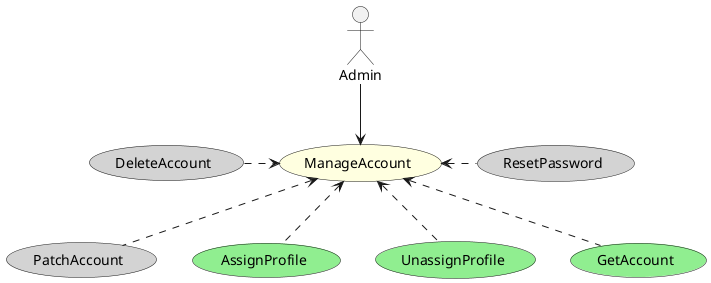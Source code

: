 @startuml Use Case

actor Admin

usecase ManageAccount #LightYellow
usecase PatchAccount #LightGray
usecase DeleteAccount #LightGray
usecase AssignProfile #LightGreen
usecase UnassignProfile #LightGreen
usecase GetAccount #LightGreen
usecase ResetPassword #LightGray

Admin --> (ManageAccount) 
(ManageAccount) <.d. (AssignProfile) 
(ManageAccount) <.d. (UnassignProfile) 
(ManageAccount) <.d. (GetAccount) 
(ManageAccount) <.d. (PatchAccount) 
(ManageAccount) <.l. (DeleteAccount) 
(ManageAccount) <.r. (ResetPassword) 

@enduml
